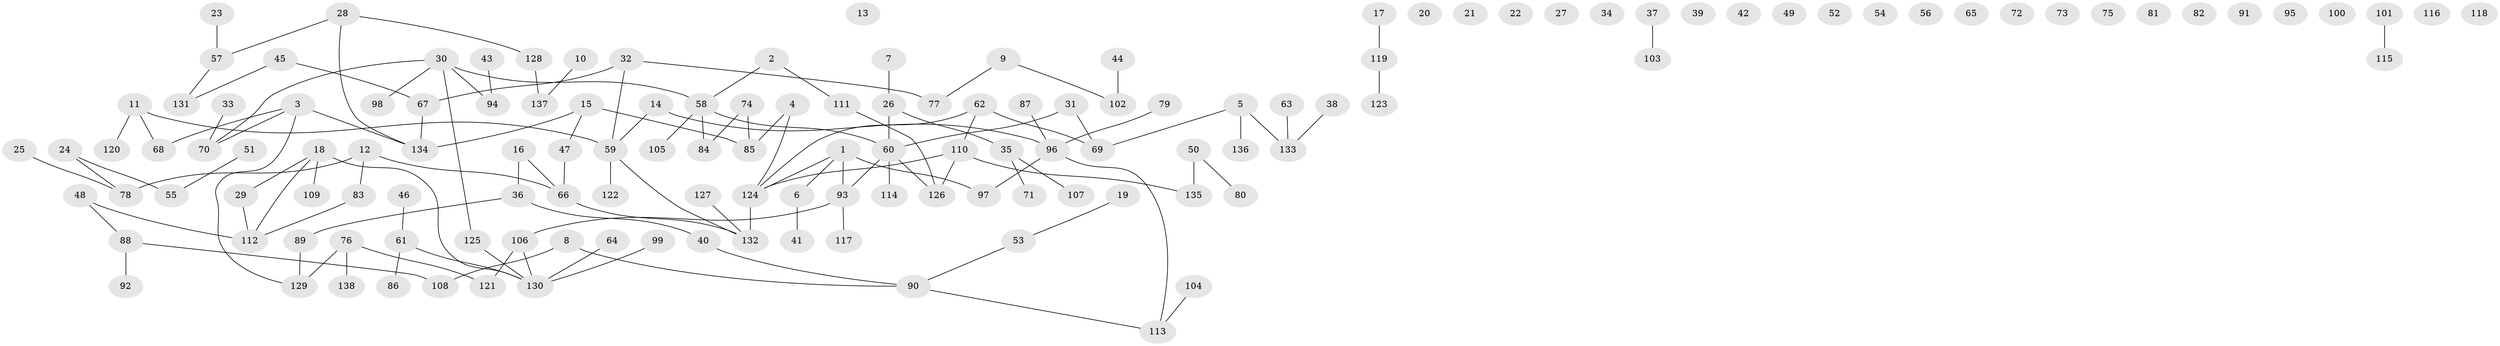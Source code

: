 // coarse degree distribution, {4: 0.09090909090909091, 2: 0.20202020202020202, 5: 0.04040404040404041, 1: 0.26262626262626265, 3: 0.12121212121212122, 0: 0.25252525252525254, 8: 0.010101010101010102, 7: 0.020202020202020204}
// Generated by graph-tools (version 1.1) at 2025/41/03/06/25 10:41:19]
// undirected, 138 vertices, 129 edges
graph export_dot {
graph [start="1"]
  node [color=gray90,style=filled];
  1;
  2;
  3;
  4;
  5;
  6;
  7;
  8;
  9;
  10;
  11;
  12;
  13;
  14;
  15;
  16;
  17;
  18;
  19;
  20;
  21;
  22;
  23;
  24;
  25;
  26;
  27;
  28;
  29;
  30;
  31;
  32;
  33;
  34;
  35;
  36;
  37;
  38;
  39;
  40;
  41;
  42;
  43;
  44;
  45;
  46;
  47;
  48;
  49;
  50;
  51;
  52;
  53;
  54;
  55;
  56;
  57;
  58;
  59;
  60;
  61;
  62;
  63;
  64;
  65;
  66;
  67;
  68;
  69;
  70;
  71;
  72;
  73;
  74;
  75;
  76;
  77;
  78;
  79;
  80;
  81;
  82;
  83;
  84;
  85;
  86;
  87;
  88;
  89;
  90;
  91;
  92;
  93;
  94;
  95;
  96;
  97;
  98;
  99;
  100;
  101;
  102;
  103;
  104;
  105;
  106;
  107;
  108;
  109;
  110;
  111;
  112;
  113;
  114;
  115;
  116;
  117;
  118;
  119;
  120;
  121;
  122;
  123;
  124;
  125;
  126;
  127;
  128;
  129;
  130;
  131;
  132;
  133;
  134;
  135;
  136;
  137;
  138;
  1 -- 6;
  1 -- 93;
  1 -- 97;
  1 -- 124;
  2 -- 58;
  2 -- 111;
  3 -- 68;
  3 -- 70;
  3 -- 129;
  3 -- 134;
  4 -- 85;
  4 -- 124;
  5 -- 69;
  5 -- 133;
  5 -- 136;
  6 -- 41;
  7 -- 26;
  8 -- 90;
  8 -- 108;
  9 -- 77;
  9 -- 102;
  10 -- 137;
  11 -- 59;
  11 -- 68;
  11 -- 120;
  12 -- 66;
  12 -- 78;
  12 -- 83;
  14 -- 59;
  14 -- 96;
  15 -- 47;
  15 -- 85;
  15 -- 134;
  16 -- 36;
  16 -- 66;
  17 -- 119;
  18 -- 29;
  18 -- 109;
  18 -- 112;
  18 -- 130;
  19 -- 53;
  23 -- 57;
  24 -- 55;
  24 -- 78;
  25 -- 78;
  26 -- 35;
  26 -- 60;
  28 -- 57;
  28 -- 128;
  28 -- 134;
  29 -- 112;
  30 -- 58;
  30 -- 70;
  30 -- 94;
  30 -- 98;
  30 -- 125;
  31 -- 60;
  31 -- 69;
  32 -- 59;
  32 -- 67;
  32 -- 77;
  33 -- 70;
  35 -- 71;
  35 -- 107;
  36 -- 40;
  36 -- 89;
  37 -- 103;
  38 -- 133;
  40 -- 90;
  43 -- 94;
  44 -- 102;
  45 -- 67;
  45 -- 131;
  46 -- 61;
  47 -- 66;
  48 -- 88;
  48 -- 112;
  50 -- 80;
  50 -- 135;
  51 -- 55;
  53 -- 90;
  57 -- 131;
  58 -- 60;
  58 -- 84;
  58 -- 105;
  59 -- 122;
  59 -- 132;
  60 -- 93;
  60 -- 114;
  60 -- 126;
  61 -- 86;
  61 -- 130;
  62 -- 69;
  62 -- 110;
  62 -- 124;
  63 -- 133;
  64 -- 130;
  66 -- 132;
  67 -- 134;
  74 -- 84;
  74 -- 85;
  76 -- 121;
  76 -- 129;
  76 -- 138;
  79 -- 96;
  83 -- 112;
  87 -- 96;
  88 -- 92;
  88 -- 108;
  89 -- 129;
  90 -- 113;
  93 -- 106;
  93 -- 117;
  96 -- 97;
  96 -- 113;
  99 -- 130;
  101 -- 115;
  104 -- 113;
  106 -- 121;
  106 -- 130;
  110 -- 124;
  110 -- 126;
  110 -- 135;
  111 -- 126;
  119 -- 123;
  124 -- 132;
  125 -- 130;
  127 -- 132;
  128 -- 137;
}
